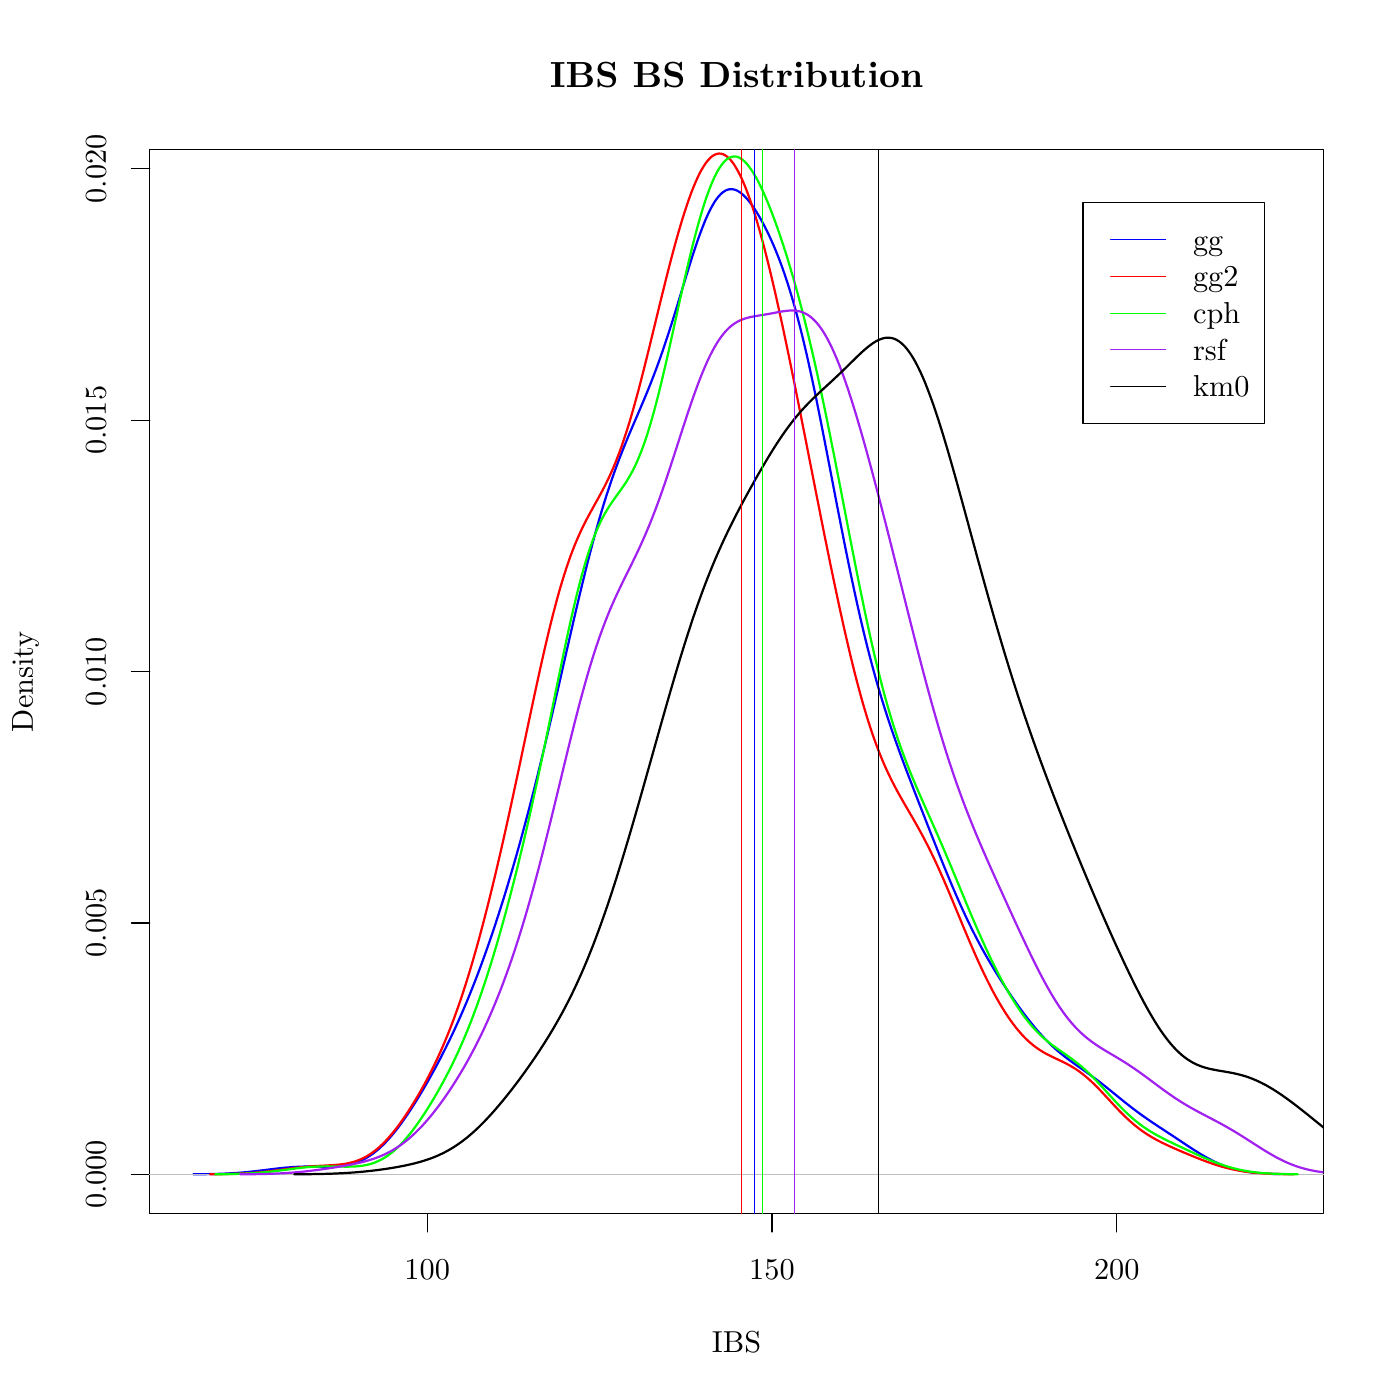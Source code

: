 % Created by tikzDevice version 0.7.0 on 2015-01-19 17:50:37
% !TEX encoding = UTF-8 Unicode
\documentclass[11pt]{memoir}
\nonstopmode

\usepackage{tikz}

\usepackage[active,tightpage,psfixbb]{preview}

\PreviewEnvironment{pgfpicture}

\setlength\PreviewBorder{0pt}

\usepackage{amsmath}
\newcommand{\SweaveOpts}[1]{}  % do not interfere with LaTeX
\newcommand{\SweaveInput}[1]{} % because they are not real TeX commands
\newcommand{\Sexpr}[1]{}       % will only be parsed by R


\usepackage{geometry}
\usepackage{amsmath}
\usepackage{lscape}
\geometry{verbose,tmargin=2.5cm,bmargin=2.5cm,lmargin=2.5cm,rmargin=2.5cm}


\begin{document}

\begin{tikzpicture}[x=1pt,y=1pt]
\definecolor[named]{fillColor}{rgb}{1.00,1.00,1.00}
\path[use as bounding box,fill=fillColor,fill opacity=0.00] (0,0) rectangle (505.89,505.89);
\begin{scope}
\path[clip] ( 54.12, 67.32) rectangle (478.17,451.77);
\definecolor[named]{drawColor}{rgb}{0.00,0.00,1.00}

\path[draw=drawColor,line width= 0.8pt,line join=round,line cap=round] ( 69.83, 81.56) --
	( 70.59, 81.56) --
	( 71.36, 81.57) --
	( 72.13, 81.58) --
	( 72.90, 81.59) --
	( 73.67, 81.60) --
	( 74.44, 81.61) --
	( 75.20, 81.62) --
	( 75.97, 81.64) --
	( 76.74, 81.66) --
	( 77.51, 81.67) --
	( 78.28, 81.70) --
	( 79.05, 81.72) --
	( 79.81, 81.75) --
	( 80.58, 81.78) --
	( 81.35, 81.81) --
	( 82.12, 81.85) --
	( 82.89, 81.89) --
	( 83.66, 81.93) --
	( 84.42, 81.98) --
	( 85.19, 82.03) --
	( 85.96, 82.08) --
	( 86.73, 82.14) --
	( 87.50, 82.21) --
	( 88.27, 82.27) --
	( 89.03, 82.34) --
	( 89.80, 82.42) --
	( 90.57, 82.50) --
	( 91.34, 82.58) --
	( 92.11, 82.67) --
	( 92.88, 82.75) --
	( 93.65, 82.84) --
	( 94.41, 82.94) --
	( 95.18, 83.03) --
	( 95.95, 83.13) --
	( 96.72, 83.22) --
	( 97.49, 83.32) --
	( 98.26, 83.41) --
	( 99.02, 83.51) --
	( 99.79, 83.60) --
	(100.56, 83.69) --
	(101.33, 83.77) --
	(102.10, 83.85) --
	(102.87, 83.93) --
	(103.63, 84.00) --
	(104.40, 84.06) --
	(105.17, 84.12) --
	(105.94, 84.18) --
	(106.71, 84.22) --
	(107.48, 84.26) --
	(108.24, 84.29) --
	(109.01, 84.32) --
	(109.78, 84.34) --
	(110.55, 84.35) --
	(111.32, 84.36) --
	(112.09, 84.36) --
	(112.85, 84.36) --
	(113.62, 84.35) --
	(114.39, 84.34) --
	(115.16, 84.33) --
	(115.93, 84.32) --
	(116.70, 84.31) --
	(117.46, 84.31) --
	(118.23, 84.31) --
	(119.00, 84.31) --
	(119.77, 84.33) --
	(120.54, 84.35) --
	(121.31, 84.39) --
	(122.07, 84.44) --
	(122.84, 84.50) --
	(123.61, 84.59) --
	(124.38, 84.70) --
	(125.15, 84.82) --
	(125.92, 84.97) --
	(126.69, 85.15) --
	(127.45, 85.36) --
	(128.22, 85.60) --
	(128.99, 85.86) --
	(129.76, 86.16) --
	(130.53, 86.50) --
	(131.30, 86.88) --
	(132.06, 87.28) --
	(132.83, 87.73) --
	(133.60, 88.22) --
	(134.37, 88.74) --
	(135.14, 89.31) --
	(135.91, 89.91) --
	(136.67, 90.55) --
	(137.44, 91.24) --
	(138.21, 91.97) --
	(138.98, 92.73) --
	(139.75, 93.53) --
	(140.52, 94.38) --
	(141.28, 95.26) --
	(142.05, 96.17) --
	(142.82, 97.12) --
	(143.59, 98.10) --
	(144.36, 99.11) --
	(145.13,100.16) --
	(145.89,101.24) --
	(146.66,102.34) --
	(147.43,103.47) --
	(148.20,104.63) --
	(148.97,105.81) --
	(149.74,107.01) --
	(150.50,108.24) --
	(151.27,109.49) --
	(152.04,110.76) --
	(152.81,112.05) --
	(153.58,113.36) --
	(154.35,114.69) --
	(155.12,116.05) --
	(155.88,117.43) --
	(156.65,118.82) --
	(157.42,120.24) --
	(158.19,121.68) --
	(158.96,123.14) --
	(159.73,124.63) --
	(160.49,126.13) --
	(161.26,127.67) --
	(162.03,129.23) --
	(162.80,130.82) --
	(163.57,132.43) --
	(164.34,134.08) --
	(165.10,135.75) --
	(165.87,137.46) --
	(166.64,139.20) --
	(167.41,140.97) --
	(168.18,142.77) --
	(168.95,144.60) --
	(169.71,146.48) --
	(170.48,148.38) --
	(171.25,150.32) --
	(172.02,152.30) --
	(172.79,154.31) --
	(173.56,156.36) --
	(174.32,158.45) --
	(175.09,160.57) --
	(175.86,162.72) --
	(176.63,164.92) --
	(177.40,167.16) --
	(178.17,169.43) --
	(178.93,171.73) --
	(179.70,174.07) --
	(180.47,176.46) --
	(181.24,178.88) --
	(182.01,181.33) --
	(182.78,183.82) --
	(183.54,186.35) --
	(184.31,188.93) --
	(185.08,191.54) --
	(185.85,194.18) --
	(186.62,196.87) --
	(187.39,199.60) --
	(188.16,202.37) --
	(188.92,205.17) --
	(189.69,208.02) --
	(190.46,210.90) --
	(191.23,213.83) --
	(192.00,216.80) --
	(192.77,219.81) --
	(193.53,222.85) --
	(194.30,225.93) --
	(195.07,229.06) --
	(195.84,232.21) --
	(196.61,235.40) --
	(197.38,238.63) --
	(198.14,241.88) --
	(198.91,245.17) --
	(199.68,248.47) --
	(200.45,251.80) --
	(201.22,255.14) --
	(201.99,258.51) --
	(202.75,261.88) --
	(203.52,265.25) --
	(204.29,268.63) --
	(205.06,272.00) --
	(205.83,275.36) --
	(206.60,278.70) --
	(207.36,282.03) --
	(208.13,285.33) --
	(208.90,288.60) --
	(209.67,291.82) --
	(210.44,295.01) --
	(211.21,298.15) --
	(211.97,301.24) --
	(212.74,304.26) --
	(213.51,307.23) --
	(214.28,310.13) --
	(215.05,312.97) --
	(215.82,315.73) --
	(216.58,318.41) --
	(217.35,321.03) --
	(218.12,323.57) --
	(218.89,326.04) --
	(219.66,328.43) --
	(220.43,330.74) --
	(221.20,332.99) --
	(221.96,335.17) --
	(222.73,337.29) --
	(223.50,339.34) --
	(224.27,341.34) --
	(225.04,343.29) --
	(225.81,345.20) --
	(226.57,347.07) --
	(227.34,348.91) --
	(228.11,350.72) --
	(228.88,352.52) --
	(229.65,354.30) --
	(230.42,356.09) --
	(231.18,357.88) --
	(231.95,359.68) --
	(232.72,361.50) --
	(233.49,363.35) --
	(234.26,365.23) --
	(235.03,367.15) --
	(235.79,369.10) --
	(236.56,371.11) --
	(237.33,373.15) --
	(238.10,375.27) --
	(238.87,377.43) --
	(239.64,379.64) --
	(240.40,381.90) --
	(241.17,384.22) --
	(241.94,386.59) --
	(242.71,389.00) --
	(243.48,391.45) --
	(244.25,393.93) --
	(245.01,396.44) --
	(245.78,398.96) --
	(246.55,401.50) --
	(247.32,404.03) --
	(248.09,406.54) --
	(248.86,409.03) --
	(249.62,411.48) --
	(250.39,413.89) --
	(251.16,416.24) --
	(251.93,418.51) --
	(252.70,420.68) --
	(253.47,422.77) --
	(254.24,424.75) --
	(255.00,426.62) --
	(255.77,428.35) --
	(256.54,429.94) --
	(257.31,431.39) --
	(258.08,432.70) --
	(258.85,433.87) --
	(259.61,434.85) --
	(260.38,435.68) --
	(261.15,436.36) --
	(261.92,436.89) --
	(262.69,437.27) --
	(263.46,437.47) --
	(264.22,437.53) --
	(264.99,437.46) --
	(265.76,437.26) --
	(266.53,436.92) --
	(267.30,436.45) --
	(268.07,435.87) --
	(268.83,435.18) --
	(269.60,434.41) --
	(270.37,433.52) --
	(271.14,432.54) --
	(271.91,431.49) --
	(272.68,430.36) --
	(273.44,429.17) --
	(274.21,427.89) --
	(274.98,426.54) --
	(275.75,425.13) --
	(276.52,423.66) --
	(277.29,422.12) --
	(278.05,420.51) --
	(278.82,418.82) --
	(279.59,417.07) --
	(280.36,415.24) --
	(281.13,413.32) --
	(281.90,411.31) --
	(282.67,409.22) --
	(283.43,407.04) --
	(284.20,404.77) --
	(284.97,402.37) --
	(285.74,399.87) --
	(286.51,397.27) --
	(287.28,394.57) --
	(288.04,391.76) --
	(288.81,388.82) --
	(289.58,385.77) --
	(290.35,382.63) --
	(291.12,379.39) --
	(291.89,376.03) --
	(292.65,372.57) --
	(293.42,369.02) --
	(294.19,365.40) --
	(294.96,361.70) --
	(295.73,357.92) --
	(296.50,354.08) --
	(297.26,350.19) --
	(298.03,346.27) --
	(298.80,342.31) --
	(299.57,338.32) --
	(300.34,334.32) --
	(301.11,330.31) --
	(301.87,326.31) --
	(302.64,322.33) --
	(303.41,318.38) --
	(304.18,314.45) --
	(304.95,310.56) --
	(305.72,306.72) --
	(306.48,302.94) --
	(307.25,299.23) --
	(308.02,295.57) --
	(308.79,291.99) --
	(309.56,288.47) --
	(310.33,285.05) --
	(311.09,281.71) --
	(311.86,278.45) --
	(312.63,275.26) --
	(313.40,272.17) --
	(314.17,269.17) --
	(314.94,266.25) --
	(315.71,263.40) --
	(316.47,260.63) --
	(317.24,257.95) --
	(318.01,255.35) --
	(318.78,252.81) --
	(319.55,250.33) --
	(320.32,247.92) --
	(321.08,245.57) --
	(321.85,243.28) --
	(322.62,241.03) --
	(323.39,238.83) --
	(324.16,236.66) --
	(324.93,234.54) --
	(325.69,232.44) --
	(326.46,230.37) --
	(327.23,228.32) --
	(328.00,226.29) --
	(328.77,224.28) --
	(329.54,222.28) --
	(330.30,220.28) --
	(331.07,218.30) --
	(331.84,216.32) --
	(332.61,214.35) --
	(333.38,212.38) --
	(334.15,210.42) --
	(334.91,208.46) --
	(335.68,206.50) --
	(336.45,204.55) --
	(337.22,202.61) --
	(337.99,200.67) --
	(338.76,198.73) --
	(339.52,196.81) --
	(340.29,194.91) --
	(341.06,193.01) --
	(341.83,191.13) --
	(342.60,189.27) --
	(343.37,187.43) --
	(344.13,185.61) --
	(344.90,183.81) --
	(345.67,182.04) --
	(346.44,180.29) --
	(347.21,178.58) --
	(347.98,176.89) --
	(348.75,175.23) --
	(349.51,173.60) --
	(350.28,172.01) --
	(351.05,170.44) --
	(351.82,168.91) --
	(352.59,167.40) --
	(353.36,165.93) --
	(354.12,164.49) --
	(354.89,163.07) --
	(355.66,161.68) --
	(356.43,160.32) --
	(357.20,158.99) --
	(357.97,157.68) --
	(358.73,156.39) --
	(359.50,155.12) --
	(360.27,153.88) --
	(361.04,152.65) --
	(361.81,151.44) --
	(362.58,150.25) --
	(363.34,149.08) --
	(364.11,147.92) --
	(364.88,146.78) --
	(365.65,145.66) --
	(366.42,144.55) --
	(367.19,143.45) --
	(367.95,142.38) --
	(368.72,141.31) --
	(369.49,140.27) --
	(370.26,139.24) --
	(371.03,138.23) --
	(371.80,137.24) --
	(372.56,136.28) --
	(373.33,135.33) --
	(374.10,134.40) --
	(374.87,133.50) --
	(375.64,132.63) --
	(376.41,131.78) --
	(377.17,130.95) --
	(377.94,130.14) --
	(378.71,129.37) --
	(379.48,128.62) --
	(380.25,127.89) --
	(381.02,127.19) --
	(381.79,126.51) --
	(382.55,125.85) --
	(383.32,125.22) --
	(384.09,124.60) --
	(384.86,124.00) --
	(385.63,123.41) --
	(386.40,122.84) --
	(387.16,122.28) --
	(387.93,121.73) --
	(388.70,121.18) --
	(389.47,120.64) --
	(390.24,120.10) --
	(391.01,119.56) --
	(391.77,119.02) --
	(392.54,118.47) --
	(393.31,117.92) --
	(394.08,117.37) --
	(394.85,116.80) --
	(395.62,116.23) --
	(396.38,115.65) --
	(397.15,115.07) --
	(397.92,114.47) --
	(398.69,113.87) --
	(399.46,113.27) --
	(400.23,112.65) --
	(400.99,112.03) --
	(401.76,111.41) --
	(402.53,110.78) --
	(403.30,110.16) --
	(404.07,109.53) --
	(404.84,108.91) --
	(405.60,108.29) --
	(406.37,107.67) --
	(407.14,107.06) --
	(407.91,106.45) --
	(408.68,105.85) --
	(409.45,105.26) --
	(410.22,104.68) --
	(410.98,104.11) --
	(411.75,103.54) --
	(412.52,102.99) --
	(413.29,102.44) --
	(414.06,101.90) --
	(414.83,101.37) --
	(415.59,100.84) --
	(416.36,100.32) --
	(417.13, 99.81) --
	(417.90, 99.30) --
	(418.67, 98.79) --
	(419.44, 98.28) --
	(420.20, 97.78) --
	(420.97, 97.27) --
	(421.74, 96.77) --
	(422.51, 96.26) --
	(423.28, 95.76) --
	(424.05, 95.25) --
	(424.81, 94.74) --
	(425.58, 94.23) --
	(426.35, 93.72) --
	(427.12, 93.21) --
	(427.89, 92.70) --
	(428.66, 92.19) --
	(429.42, 91.68) --
	(430.19, 91.18) --
	(430.96, 90.68) --
	(431.73, 90.19) --
	(432.50, 89.71) --
	(433.27, 89.23) --
	(434.03, 88.76) --
	(434.80, 88.31) --
	(435.57, 87.86) --
	(436.34, 87.43) --
	(437.11, 87.02) --
	(437.88, 86.62) --
	(438.64, 86.23) --
	(439.41, 85.86) --
	(440.18, 85.52) --
	(440.95, 85.18) --
	(441.72, 84.87) --
	(442.49, 84.57) --
	(443.26, 84.29) --
	(444.02, 84.03) --
	(444.79, 83.79) --
	(445.56, 83.56) --
	(446.33, 83.35) --
	(447.10, 83.16) --
	(447.87, 82.99) --
	(448.63, 82.82) --
	(449.40, 82.68) --
	(450.17, 82.54) --
	(450.94, 82.42) --
	(451.71, 82.31) --
	(452.48, 82.22) --
	(453.24, 82.13) --
	(454.01, 82.05) --
	(454.78, 81.98) --
	(455.55, 81.92) --
	(456.32, 81.86) --
	(457.09, 81.82) --
	(457.85, 81.77) --
	(458.62, 81.74) --
	(459.39, 81.71) --
	(460.16, 81.68) --
	(460.93, 81.66) --
	(461.70, 81.64) --
	(462.46, 81.62);
\end{scope}
\begin{scope}
\path[clip] (  0.00,  0.00) rectangle (505.89,505.89);
\definecolor[named]{drawColor}{rgb}{0.00,0.00,0.00}

\path[draw=drawColor,line width= 0.4pt,line join=round,line cap=round] (154.36, 67.32) -- (403.54, 67.32);

\path[draw=drawColor,line width= 0.4pt,line join=round,line cap=round] (154.36, 67.32) -- (154.36, 60.72);

\path[draw=drawColor,line width= 0.4pt,line join=round,line cap=round] (278.95, 67.32) -- (278.95, 60.72);

\path[draw=drawColor,line width= 0.4pt,line join=round,line cap=round] (403.54, 67.32) -- (403.54, 60.72);

\node[text=drawColor,anchor=base,inner sep=0pt, outer sep=0pt, scale=  1.00] at (154.36, 43.56) {100};

\node[text=drawColor,anchor=base,inner sep=0pt, outer sep=0pt, scale=  1.00] at (278.95, 43.56) {150};

\node[text=drawColor,anchor=base,inner sep=0pt, outer sep=0pt, scale=  1.00] at (403.54, 43.56) {200};

\path[draw=drawColor,line width= 0.4pt,line join=round,line cap=round] ( 54.12, 81.53) -- ( 54.12,444.86);

\path[draw=drawColor,line width= 0.4pt,line join=round,line cap=round] ( 54.12, 81.53) -- ( 47.52, 81.53);

\path[draw=drawColor,line width= 0.4pt,line join=round,line cap=round] ( 54.12,172.36) -- ( 47.52,172.36);

\path[draw=drawColor,line width= 0.4pt,line join=round,line cap=round] ( 54.12,263.20) -- ( 47.52,263.20);

\path[draw=drawColor,line width= 0.4pt,line join=round,line cap=round] ( 54.12,354.03) -- ( 47.52,354.03);

\path[draw=drawColor,line width= 0.4pt,line join=round,line cap=round] ( 54.12,444.86) -- ( 47.52,444.86);

\node[text=drawColor,rotate= 90.00,anchor=base,inner sep=0pt, outer sep=0pt, scale=  1.00] at ( 38.28, 81.53) {0.000};

\node[text=drawColor,rotate= 90.00,anchor=base,inner sep=0pt, outer sep=0pt, scale=  1.00] at ( 38.28,172.36) {0.005};

\node[text=drawColor,rotate= 90.00,anchor=base,inner sep=0pt, outer sep=0pt, scale=  1.00] at ( 38.28,263.20) {0.010};

\node[text=drawColor,rotate= 90.00,anchor=base,inner sep=0pt, outer sep=0pt, scale=  1.00] at ( 38.28,354.03) {0.015};

\node[text=drawColor,rotate= 90.00,anchor=base,inner sep=0pt, outer sep=0pt, scale=  1.00] at ( 38.28,444.86) {0.020};

\path[draw=drawColor,line width= 0.4pt,line join=round,line cap=round] ( 54.12, 67.32) --
	(478.17, 67.32) --
	(478.17,451.77) --
	( 54.12,451.77) --
	( 54.12, 67.32);
\end{scope}
\begin{scope}
\path[clip] (  0.00,  0.00) rectangle (505.89,505.89);
\definecolor[named]{drawColor}{rgb}{0.00,0.00,0.00}

\node[text=drawColor,anchor=base,inner sep=0pt, outer sep=0pt, scale=  1.20] at (266.14,474.30) {\bfseries IBS BS Distribution};

\node[text=drawColor,anchor=base,inner sep=0pt, outer sep=0pt, scale=  1.00] at (266.14, 17.16) {IBS};

\node[text=drawColor,rotate= 90.00,anchor=base,inner sep=0pt, outer sep=0pt, scale=  1.00] at ( 11.88,259.55) {Density};
\end{scope}
\begin{scope}
\path[clip] ( 54.12, 67.32) rectangle (478.17,451.77);
\definecolor[named]{drawColor}{rgb}{0.75,0.75,0.75}

\path[draw=drawColor,line width= 0.0pt,line join=round,line cap=round] ( 54.12, 81.53) -- (478.17, 81.53);
\definecolor[named]{drawColor}{rgb}{1.00,0.00,0.00}

\path[draw=drawColor,line width= 0.8pt,line join=round,line cap=round] ( 75.86, 81.56) --
	( 76.62, 81.57) --
	( 77.39, 81.57) --
	( 78.16, 81.58) --
	( 78.92, 81.59) --
	( 79.69, 81.60) --
	( 80.46, 81.61) --
	( 81.22, 81.63) --
	( 81.99, 81.64) --
	( 82.76, 81.66) --
	( 83.52, 81.68) --
	( 84.29, 81.71) --
	( 85.05, 81.73) --
	( 85.82, 81.76) --
	( 86.59, 81.79) --
	( 87.35, 81.83) --
	( 88.12, 81.87) --
	( 88.89, 81.91) --
	( 89.65, 81.96) --
	( 90.42, 82.01) --
	( 91.19, 82.06) --
	( 91.95, 82.12) --
	( 92.72, 82.19) --
	( 93.49, 82.26) --
	( 94.25, 82.33) --
	( 95.02, 82.41) --
	( 95.79, 82.49) --
	( 96.55, 82.57) --
	( 97.32, 82.66) --
	( 98.08, 82.75) --
	( 98.85, 82.85) --
	( 99.62, 82.94) --
	(100.38, 83.04) --
	(101.15, 83.14) --
	(101.92, 83.24) --
	(102.68, 83.35) --
	(103.45, 83.45) --
	(104.22, 83.55) --
	(104.98, 83.65) --
	(105.75, 83.74) --
	(106.52, 83.84) --
	(107.28, 83.93) --
	(108.05, 84.01) --
	(108.81, 84.10) --
	(109.58, 84.18) --
	(110.35, 84.25) --
	(111.11, 84.32) --
	(111.88, 84.38) --
	(112.65, 84.44) --
	(113.41, 84.49) --
	(114.18, 84.54) --
	(114.95, 84.58) --
	(115.71, 84.62) --
	(116.48, 84.66) --
	(117.25, 84.70) --
	(118.01, 84.74) --
	(118.78, 84.78) --
	(119.54, 84.83) --
	(120.31, 84.88) --
	(121.08, 84.93) --
	(121.84, 85.00) --
	(122.61, 85.07) --
	(123.38, 85.16) --
	(124.14, 85.27) --
	(124.91, 85.39) --
	(125.68, 85.53) --
	(126.44, 85.70) --
	(127.21, 85.89) --
	(127.98, 86.11) --
	(128.74, 86.36) --
	(129.51, 86.64) --
	(130.27, 86.95) --
	(131.04, 87.30) --
	(131.81, 87.68) --
	(132.57, 88.10) --
	(133.34, 88.57) --
	(134.11, 89.07) --
	(134.87, 89.61) --
	(135.64, 90.19) --
	(136.41, 90.82) --
	(137.17, 91.49) --
	(137.94, 92.20) --
	(138.71, 92.95) --
	(139.47, 93.74) --
	(140.24, 94.57) --
	(141.00, 95.45) --
	(141.77, 96.36) --
	(142.54, 97.30) --
	(143.30, 98.28) --
	(144.07, 99.30) --
	(144.84,100.35) --
	(145.60,101.44) --
	(146.37,102.55) --
	(147.14,103.69) --
	(147.90,104.87) --
	(148.67,106.08) --
	(149.44,107.31) --
	(150.20,108.58) --
	(150.97,109.87) --
	(151.74,111.20) --
	(152.50,112.55) --
	(153.27,113.94) --
	(154.03,115.36) --
	(154.80,116.82) --
	(155.57,118.31) --
	(156.33,119.85) --
	(157.10,121.42) --
	(157.87,123.03) --
	(158.63,124.69) --
	(159.40,126.40) --
	(160.17,128.15) --
	(160.93,129.96) --
	(161.70,131.81) --
	(162.47,133.73) --
	(163.23,135.71) --
	(164.00,137.75) --
	(164.76,139.84) --
	(165.53,141.99) --
	(166.30,144.21) --
	(167.06,146.50) --
	(167.83,148.84) --
	(168.60,151.25) --
	(169.36,153.71) --
	(170.13,156.26) --
	(170.90,158.86) --
	(171.66,161.52) --
	(172.43,164.24) --
	(173.20,167.02) --
	(173.96,169.87) --
	(174.73,172.78) --
	(175.49,175.73) --
	(176.26,178.74) --
	(177.03,181.81) --
	(177.79,184.94) --
	(178.56,188.11) --
	(179.33,191.33) --
	(180.09,194.59) --
	(180.86,197.91) --
	(181.63,201.27) --
	(182.39,204.67) --
	(183.16,208.10) --
	(183.93,211.57) --
	(184.69,215.09) --
	(185.46,218.63) --
	(186.22,222.19) --
	(186.99,225.78) --
	(187.76,229.39) --
	(188.52,233.01) --
	(189.29,236.64) --
	(190.06,240.28) --
	(190.82,243.91) --
	(191.59,247.53) --
	(192.36,251.13) --
	(193.12,254.71) --
	(193.89,258.26) --
	(194.66,261.78) --
	(195.42,265.24) --
	(196.19,268.64) --
	(196.95,271.98) --
	(197.72,275.26) --
	(198.49,278.47) --
	(199.25,281.57) --
	(200.02,284.58) --
	(200.79,287.50) --
	(201.55,290.33) --
	(202.32,293.05) --
	(203.09,295.64) --
	(203.85,298.12) --
	(204.62,300.50) --
	(205.39,302.78) --
	(206.15,304.93) --
	(206.92,306.97) --
	(207.68,308.91) --
	(208.45,310.75) --
	(209.22,312.52) --
	(209.98,314.18) --
	(210.75,315.77) --
	(211.52,317.30) --
	(212.28,318.78) --
	(213.05,320.21) --
	(213.82,321.61) --
	(214.58,322.99) --
	(215.35,324.37) --
	(216.12,325.75) --
	(216.88,327.15) --
	(217.65,328.58) --
	(218.42,330.06) --
	(219.18,331.58) --
	(219.95,333.17) --
	(220.71,334.82) --
	(221.48,336.57) --
	(222.25,338.40) --
	(223.01,340.32) --
	(223.78,342.32) --
	(224.55,344.44) --
	(225.31,346.66) --
	(226.08,348.97) --
	(226.85,351.38) --
	(227.61,353.87) --
	(228.38,356.48) --
	(229.15,359.18) --
	(229.91,361.95) --
	(230.68,364.79) --
	(231.44,367.70) --
	(232.21,370.68) --
	(232.98,373.71) --
	(233.74,376.79) --
	(234.51,379.89) --
	(235.28,383.03) --
	(236.04,386.18) --
	(236.81,389.34) --
	(237.58,392.50) --
	(238.34,395.65) --
	(239.11,398.78) --
	(239.88,401.88) --
	(240.64,404.95) --
	(241.41,407.98) --
	(242.17,410.96) --
	(242.94,413.87) --
	(243.71,416.72) --
	(244.47,419.50) --
	(245.24,422.20) --
	(246.01,424.83) --
	(246.77,427.34) --
	(247.54,429.75) --
	(248.31,432.07) --
	(249.07,434.28) --
	(249.84,436.37) --
	(250.61,438.32) --
	(251.37,440.14) --
	(252.14,441.84) --
	(252.90,443.41) --
	(253.67,444.82) --
	(254.44,446.06) --
	(255.20,447.16) --
	(255.97,448.12) --
	(256.74,448.92) --
	(257.50,449.54) --
	(258.27,449.98) --
	(259.04,450.26) --
	(259.80,450.39) --
	(260.57,450.36) --
	(261.34,450.13) --
	(262.10,449.73) --
	(262.87,449.18) --
	(263.63,448.47) --
	(264.40,447.61) --
	(265.17,446.55) --
	(265.93,445.34) --
	(266.70,443.99) --
	(267.47,442.50) --
	(268.23,440.87) --
	(269.00,439.06) --
	(269.77,437.13) --
	(270.53,435.08) --
	(271.30,432.91) --
	(272.07,430.60) --
	(272.83,428.16) --
	(273.60,425.62) --
	(274.37,422.97) --
	(275.13,420.23) --
	(275.90,417.37) --
	(276.66,414.41) --
	(277.43,411.37) --
	(278.20,408.24) --
	(278.96,405.04) --
	(279.73,401.75) --
	(280.50,398.38) --
	(281.26,394.96) --
	(282.03,391.47) --
	(282.80,387.93) --
	(283.56,384.32) --
	(284.33,380.67) --
	(285.10,376.98) --
	(285.86,373.25) --
	(286.63,369.49) --
	(287.39,365.69) --
	(288.16,361.86) --
	(288.93,358.02) --
	(289.69,354.16) --
	(290.46,350.28) --
	(291.23,346.39) --
	(291.99,342.50) --
	(292.76,338.60) --
	(293.53,334.70) --
	(294.29,330.81) --
	(295.06,326.93) --
	(295.83,323.06) --
	(296.59,319.20) --
	(297.36,315.36) --
	(298.12,311.54) --
	(298.89,307.76) --
	(299.66,303.99) --
	(300.42,300.26) --
	(301.19,296.57) --
	(301.96,292.93) --
	(302.72,289.33) --
	(303.49,285.78) --
	(304.26,282.28) --
	(305.02,278.84) --
	(305.79,275.48) --
	(306.56,272.18) --
	(307.32,268.95) --
	(308.09,265.79) --
	(308.85,262.73) --
	(309.62,259.76) --
	(310.39,256.87) --
	(311.15,254.06) --
	(311.92,251.34) --
	(312.69,248.74) --
	(313.45,246.23) --
	(314.22,243.81) --
	(314.99,241.48) --
	(315.75,239.25) --
	(316.52,237.13) --
	(317.29,235.09) --
	(318.05,233.13) --
	(318.82,231.26) --
	(319.58,229.47) --
	(320.35,227.76) --
	(321.12,226.12) --
	(321.88,224.54) --
	(322.65,223.01) --
	(323.42,221.54) --
	(324.18,220.11) --
	(324.95,218.72) --
	(325.72,217.35) --
	(326.48,216.01) --
	(327.25,214.68) --
	(328.02,213.36) --
	(328.78,212.04) --
	(329.55,210.72) --
	(330.32,209.39) --
	(331.08,208.05) --
	(331.85,206.68) --
	(332.61,205.29) --
	(333.38,203.87) --
	(334.15,202.43) --
	(334.91,200.94) --
	(335.68,199.42) --
	(336.45,197.87) --
	(337.21,196.29) --
	(337.98,194.67) --
	(338.75,193.01) --
	(339.51,191.31) --
	(340.28,189.60) --
	(341.05,187.85) --
	(341.81,186.07) --
	(342.58,184.27) --
	(343.34,182.46) --
	(344.11,180.63) --
	(344.88,178.79) --
	(345.64,176.94) --
	(346.41,175.09) --
	(347.18,173.24) --
	(347.94,171.39) --
	(348.71,169.56) --
	(349.48,167.74) --
	(350.24,165.93) --
	(351.01,164.14) --
	(351.78,162.38) --
	(352.54,160.64) --
	(353.31,158.93) --
	(354.07,157.25) --
	(354.84,155.60) --
	(355.61,153.99) --
	(356.37,152.41) --
	(357.14,150.87) --
	(357.91,149.37) --
	(358.67,147.90) --
	(359.44,146.47) --
	(360.21,145.09) --
	(360.97,143.75) --
	(361.74,142.45) --
	(362.51,141.19) --
	(363.27,139.97) --
	(364.04,138.81) --
	(364.80,137.69) --
	(365.57,136.61) --
	(366.34,135.57) --
	(367.10,134.57) --
	(367.87,133.64) --
	(368.64,132.74) --
	(369.40,131.88) --
	(370.17,131.07) --
	(370.94,130.31) --
	(371.70,129.59) --
	(372.47,128.92) --
	(373.24,128.28) --
	(374.00,127.68) --
	(374.77,127.13) --
	(375.53,126.61) --
	(376.30,126.12) --
	(377.07,125.65) --
	(377.83,125.22) --
	(378.60,124.81) --
	(379.37,124.42) --
	(380.13,124.04) --
	(380.90,123.67) --
	(381.67,123.31) --
	(382.43,122.95) --
	(383.20,122.59) --
	(383.97,122.22) --
	(384.73,121.84) --
	(385.50,121.45) --
	(386.26,121.04) --
	(387.03,120.61) --
	(387.80,120.15) --
	(388.56,119.68) --
	(389.33,119.17) --
	(390.10,118.63) --
	(390.86,118.06) --
	(391.63,117.46) --
	(392.40,116.83) --
	(393.16,116.17) --
	(393.93,115.48) --
	(394.70,114.77) --
	(395.46,114.03) --
	(396.23,113.27) --
	(397.00,112.48) --
	(397.76,111.68) --
	(398.53,110.87) --
	(399.29,110.05) --
	(400.06,109.22) --
	(400.83,108.39) --
	(401.59,107.56) --
	(402.36,106.73) --
	(403.13,105.91) --
	(403.89,105.10) --
	(404.66,104.31) --
	(405.43,103.53) --
	(406.19,102.77) --
	(406.96,102.02) --
	(407.73,101.31) --
	(408.49,100.61) --
	(409.26, 99.94) --
	(410.02, 99.29) --
	(410.79, 98.67) --
	(411.56, 98.08) --
	(412.32, 97.51) --
	(413.09, 96.96) --
	(413.86, 96.44) --
	(414.62, 95.94) --
	(415.39, 95.46) --
	(416.16, 95.00) --
	(416.92, 94.56) --
	(417.69, 94.13) --
	(418.46, 93.72) --
	(419.22, 93.33) --
	(419.99, 92.94) --
	(420.75, 92.57) --
	(421.52, 92.20) --
	(422.29, 91.85) --
	(423.05, 91.50) --
	(423.82, 91.15) --
	(424.59, 90.82) --
	(425.35, 90.48) --
	(426.12, 90.15) --
	(426.89, 89.82) --
	(427.65, 89.49) --
	(428.42, 89.17) --
	(429.19, 88.85) --
	(429.95, 88.53) --
	(430.72, 88.22) --
	(431.48, 87.90) --
	(432.25, 87.59) --
	(433.02, 87.29) --
	(433.78, 86.99) --
	(434.55, 86.69) --
	(435.32, 86.40) --
	(436.08, 86.11) --
	(436.85, 85.84) --
	(437.62, 85.57) --
	(438.38, 85.30) --
	(439.15, 85.05) --
	(439.92, 84.80) --
	(440.68, 84.57) --
	(441.45, 84.34) --
	(442.21, 84.13) --
	(442.98, 83.92) --
	(443.75, 83.72) --
	(444.51, 83.54) --
	(445.28, 83.37) --
	(446.05, 83.20) --
	(446.81, 83.05) --
	(447.58, 82.90) --
	(448.35, 82.77) --
	(449.11, 82.65) --
	(449.88, 82.53) --
	(450.65, 82.43) --
	(451.41, 82.33) --
	(452.18, 82.24) --
	(452.95, 82.16) --
	(453.71, 82.09) --
	(454.48, 82.02) --
	(455.24, 81.96) --
	(456.01, 81.91) --
	(456.78, 81.86) --
	(457.54, 81.82) --
	(458.31, 81.78) --
	(459.08, 81.75) --
	(459.84, 81.72) --
	(460.61, 81.69) --
	(461.38, 81.67) --
	(462.14, 81.65) --
	(462.91, 81.63) --
	(463.68, 81.61) --
	(464.44, 81.60) --
	(465.21, 81.59) --
	(465.97, 81.58) --
	(466.74, 81.57) --
	(467.51, 81.56);
\definecolor[named]{drawColor}{rgb}{0.00,1.00,0.00}

\path[draw=drawColor,line width= 0.8pt,line join=round,line cap=round] ( 77.78, 81.56) --
	( 78.55, 81.57) --
	( 79.31, 81.57) --
	( 80.08, 81.58) --
	( 80.84, 81.59) --
	( 81.61, 81.60) --
	( 82.37, 81.61) --
	( 83.14, 81.63) --
	( 83.90, 81.65) --
	( 84.67, 81.66) --
	( 85.44, 81.69) --
	( 86.20, 81.71) --
	( 86.97, 81.74) --
	( 87.73, 81.77) --
	( 88.50, 81.80) --
	( 89.26, 81.83) --
	( 90.03, 81.87) --
	( 90.79, 81.92) --
	( 91.56, 81.97) --
	( 92.32, 82.02) --
	( 93.09, 82.08) --
	( 93.86, 82.14) --
	( 94.62, 82.20) --
	( 95.39, 82.27) --
	( 96.15, 82.35) --
	( 96.92, 82.42) --
	( 97.68, 82.51) --
	( 98.45, 82.59) --
	( 99.21, 82.68) --
	( 99.98, 82.78) --
	(100.74, 82.87) --
	(101.51, 82.97) --
	(102.28, 83.07) --
	(103.04, 83.17) --
	(103.81, 83.27) --
	(104.57, 83.37) --
	(105.34, 83.47) --
	(106.10, 83.57) --
	(106.87, 83.67) --
	(107.63, 83.76) --
	(108.40, 83.85) --
	(109.16, 83.94) --
	(109.93, 84.02) --
	(110.70, 84.09) --
	(111.46, 84.16) --
	(112.23, 84.22) --
	(112.99, 84.27) --
	(113.76, 84.31) --
	(114.52, 84.35) --
	(115.29, 84.38) --
	(116.05, 84.40) --
	(116.82, 84.42) --
	(117.58, 84.42) --
	(118.35, 84.43) --
	(119.12, 84.42) --
	(119.88, 84.41) --
	(120.65, 84.40) --
	(121.41, 84.38) --
	(122.18, 84.36) --
	(122.94, 84.35) --
	(123.71, 84.33) --
	(124.47, 84.32) --
	(125.24, 84.32) --
	(126.00, 84.32) --
	(126.77, 84.33) --
	(127.53, 84.35) --
	(128.30, 84.39) --
	(129.07, 84.44) --
	(129.83, 84.51) --
	(130.60, 84.60) --
	(131.36, 84.72) --
	(132.13, 84.86) --
	(132.89, 85.03) --
	(133.66, 85.22) --
	(134.42, 85.45) --
	(135.19, 85.72) --
	(135.95, 86.02) --
	(136.72, 86.35) --
	(137.49, 86.72) --
	(138.25, 87.13) --
	(139.02, 87.59) --
	(139.78, 88.08) --
	(140.55, 88.62) --
	(141.31, 89.19) --
	(142.08, 89.82) --
	(142.84, 90.48) --
	(143.61, 91.19) --
	(144.37, 91.93) --
	(145.14, 92.72) --
	(145.91, 93.55) --
	(146.67, 94.42) --
	(147.44, 95.33) --
	(148.20, 96.27) --
	(148.97, 97.25) --
	(149.73, 98.27) --
	(150.50, 99.31) --
	(151.26,100.39) --
	(152.03,101.50) --
	(152.79,102.64) --
	(153.56,103.80) --
	(154.33,105.00) --
	(155.09,106.22) --
	(155.86,107.46) --
	(156.62,108.74) --
	(157.39,110.04) --
	(158.15,111.37) --
	(158.92,112.72) --
	(159.68,114.10) --
	(160.45,115.51) --
	(161.21,116.96) --
	(161.98,118.43) --
	(162.74,119.94) --
	(163.51,121.48) --
	(164.28,123.07) --
	(165.04,124.70) --
	(165.81,126.36) --
	(166.57,128.06) --
	(167.34,129.82) --
	(168.10,131.63) --
	(168.87,133.48) --
	(169.63,135.38) --
	(170.40,137.32) --
	(171.16,139.34) --
	(171.93,141.40) --
	(172.70,143.51) --
	(173.46,145.68) --
	(174.23,147.89) --
	(174.99,150.18) --
	(175.76,152.51) --
	(176.52,154.89) --
	(177.29,157.33) --
	(178.05,159.81) --
	(178.82,162.36) --
	(179.58,164.95) --
	(180.35,167.59) --
	(181.12,170.28) --
	(181.88,173.02) --
	(182.65,175.81) --
	(183.41,178.65) --
	(184.18,181.54) --
	(184.94,184.47) --
	(185.71,187.46) --
	(186.47,190.50) --
	(187.24,193.59) --
	(188.00,196.73) --
	(188.77,199.91) --
	(189.54,203.16) --
	(190.30,206.45) --
	(191.07,209.80) --
	(191.83,213.19) --
	(192.60,216.63) --
	(193.36,220.13) --
	(194.13,223.68) --
	(194.89,227.26) --
	(195.66,230.89) --
	(196.42,234.55) --
	(197.19,238.25) --
	(197.96,241.97) --
	(198.72,245.72) --
	(199.49,249.47) --
	(200.25,253.23) --
	(201.02,256.99) --
	(201.78,260.72) --
	(202.55,264.44) --
	(203.31,268.13) --
	(204.08,271.76) --
	(204.84,275.34) --
	(205.61,278.85) --
	(206.37,282.28) --
	(207.14,285.64) --
	(207.91,288.87) --
	(208.67,291.99) --
	(209.44,295.00) --
	(210.20,297.89) --
	(210.97,300.65) --
	(211.73,303.24) --
	(212.50,305.70) --
	(213.26,308.02) --
	(214.03,310.21) --
	(214.79,312.25) --
	(215.56,314.12) --
	(216.33,315.87) --
	(217.09,317.50) --
	(217.86,319.02) --
	(218.62,320.42) --
	(219.39,321.71) --
	(220.15,322.94) --
	(220.92,324.10) --
	(221.68,325.20) --
	(222.45,326.27) --
	(223.21,327.33) --
	(223.98,328.38) --
	(224.75,329.46) --
	(225.51,330.56) --
	(226.28,331.73) --
	(227.04,332.97) --
	(227.81,334.29) --
	(228.57,335.70) --
	(229.34,337.21) --
	(230.10,338.87) --
	(230.87,340.64) --
	(231.63,342.55) --
	(232.40,344.58) --
	(233.17,346.75) --
	(233.93,349.09) --
	(234.70,351.56) --
	(235.46,354.16) --
	(236.23,356.87) --
	(236.99,359.73) --
	(237.76,362.71) --
	(238.52,365.79) --
	(239.29,368.96) --
	(240.05,372.20) --
	(240.82,375.53) --
	(241.59,378.92) --
	(242.35,382.35) --
	(243.12,385.81) --
	(243.88,389.28) --
	(244.65,392.76) --
	(245.41,396.23) --
	(246.18,399.67) --
	(246.94,403.07) --
	(247.71,406.44) --
	(248.47,409.72) --
	(249.24,412.94) --
	(250.00,416.07) --
	(250.77,419.12) --
	(251.54,422.06) --
	(252.30,424.87) --
	(253.07,427.56) --
	(253.83,430.13) --
	(254.60,432.57) --
	(255.36,434.85) --
	(256.13,436.96) --
	(256.89,438.92) --
	(257.66,440.73) --
	(258.42,442.39) --
	(259.19,443.85) --
	(259.96,445.14) --
	(260.72,446.26) --
	(261.49,447.21) --
	(262.25,448.01) --
	(263.02,448.59) --
	(263.78,449.00) --
	(264.55,449.25) --
	(265.31,449.35) --
	(266.08,449.29) --
	(266.84,449.04) --
	(267.61,448.64) --
	(268.38,448.11) --
	(269.14,447.44) --
	(269.91,446.63) --
	(270.67,445.67) --
	(271.44,444.60) --
	(272.20,443.42) --
	(272.97,442.14) --
	(273.73,440.74) --
	(274.50,439.24) --
	(275.26,437.65) --
	(276.03,435.99) --
	(276.80,434.24) --
	(277.56,432.41) --
	(278.33,430.49) --
	(279.09,428.52) --
	(279.86,426.47) --
	(280.62,424.37) --
	(281.39,422.18) --
	(282.15,419.93) --
	(282.92,417.63) --
	(283.68,415.26) --
	(284.45,412.82) --
	(285.21,410.31) --
	(285.98,407.73) --
	(286.75,405.10) --
	(287.51,402.39) --
	(288.28,399.62) --
	(289.04,396.76) --
	(289.81,393.84) --
	(290.57,390.85) --
	(291.34,387.79) --
	(292.10,384.65) --
	(292.87,381.43) --
	(293.63,378.15) --
	(294.40,374.80) --
	(295.17,371.39) --
	(295.93,367.89) --
	(296.70,364.34) --
	(297.46,360.72) --
	(298.23,357.05) --
	(298.99,353.33) --
	(299.76,349.54) --
	(300.52,345.71) --
	(301.29,341.85) --
	(302.05,337.95) --
	(302.82,334.02) --
	(303.59,330.07) --
	(304.35,326.11) --
	(305.12,322.13) --
	(305.88,318.16) --
	(306.65,314.19) --
	(307.41,310.24) --
	(308.18,306.32) --
	(308.94,302.42) --
	(309.71,298.55) --
	(310.47,294.74) --
	(311.24,290.98) --
	(312.01,287.28) --
	(312.77,283.64) --
	(313.54,280.06) --
	(314.30,276.57) --
	(315.07,273.17) --
	(315.83,269.85) --
	(316.60,266.61) --
	(317.36,263.46) --
	(318.13,260.42) --
	(318.89,257.48) --
	(319.66,254.62) --
	(320.43,251.85) --
	(321.19,249.18) --
	(321.96,246.62) --
	(322.72,244.14) --
	(323.49,241.74) --
	(324.25,239.42) --
	(325.02,237.18) --
	(325.78,235.03) --
	(326.55,232.95) --
	(327.31,230.92) --
	(328.08,228.94) --
	(328.84,227.03) --
	(329.61,225.16) --
	(330.38,223.33) --
	(331.14,221.52) --
	(331.91,219.75) --
	(332.67,218.00) --
	(333.44,216.26) --
	(334.20,214.54) --
	(334.97,212.81) --
	(335.73,211.10) --
	(336.50,209.37) --
	(337.26,207.65) --
	(338.03,205.91) --
	(338.80,204.17) --
	(339.56,202.41) --
	(340.33,200.64) --
	(341.09,198.85) --
	(341.86,197.06) --
	(342.62,195.25) --
	(343.39,193.43) --
	(344.15,191.60) --
	(344.92,189.76) --
	(345.68,187.92) --
	(346.45,186.07) --
	(347.22,184.22) --
	(347.98,182.38) --
	(348.75,180.53) --
	(349.51,178.70) --
	(350.28,176.87) --
	(351.04,175.06) --
	(351.81,173.27) --
	(352.57,171.49) --
	(353.34,169.73) --
	(354.10,167.99) --
	(354.87,166.28) --
	(355.64,164.59) --
	(356.40,162.93) --
	(357.17,161.29) --
	(357.93,159.68) --
	(358.70,158.10) --
	(359.46,156.56) --
	(360.23,155.04) --
	(360.99,153.55) --
	(361.76,152.10) --
	(362.52,150.68) --
	(363.29,149.30) --
	(364.05,147.95) --
	(364.82,146.63) --
	(365.59,145.35) --
	(366.35,144.11) --
	(367.12,142.91) --
	(367.88,141.74) --
	(368.65,140.61) --
	(369.41,139.53) --
	(370.18,138.48) --
	(370.94,137.48) --
	(371.71,136.51) --
	(372.47,135.58) --
	(373.24,134.70) --
	(374.01,133.86) --
	(374.77,133.05) --
	(375.54,132.28) --
	(376.30,131.55) --
	(377.07,130.85) --
	(377.83,130.19) --
	(378.60,129.55) --
	(379.36,128.93) --
	(380.13,128.34) --
	(380.89,127.78) --
	(381.66,127.22) --
	(382.43,126.68) --
	(383.19,126.14) --
	(383.96,125.61) --
	(384.72,125.08) --
	(385.49,124.55) --
	(386.25,124.00) --
	(387.02,123.45) --
	(387.78,122.89) --
	(388.55,122.30) --
	(389.31,121.70) --
	(390.08,121.08) --
	(390.85,120.44) --
	(391.61,119.77) --
	(392.38,119.08) --
	(393.14,118.37) --
	(393.91,117.64) --
	(394.67,116.89) --
	(395.44,116.11) --
	(396.20,115.32) --
	(396.97,114.51) --
	(397.73,113.69) --
	(398.50,112.86) --
	(399.27,112.02) --
	(400.03,111.17) --
	(400.80,110.33) --
	(401.56,109.49) --
	(402.33,108.65) --
	(403.09,107.83) --
	(403.86,107.01) --
	(404.62,106.21) --
	(405.39,105.42) --
	(406.15,104.66) --
	(406.92,103.91) --
	(407.68,103.19) --
	(408.45,102.49) --
	(409.22,101.81) --
	(409.98,101.16) --
	(410.75,100.54) --
	(411.51, 99.94) --
	(412.28, 99.36) --
	(413.04, 98.80) --
	(413.81, 98.28) --
	(414.57, 97.77) --
	(415.34, 97.28) --
	(416.10, 96.81) --
	(416.87, 96.36) --
	(417.64, 95.92) --
	(418.40, 95.50) --
	(419.17, 95.09) --
	(419.93, 94.69) --
	(420.70, 94.30) --
	(421.46, 93.92) --
	(422.23, 93.54) --
	(422.99, 93.17) --
	(423.76, 92.80) --
	(424.52, 92.43) --
	(425.29, 92.07) --
	(426.06, 91.71) --
	(426.82, 91.35) --
	(427.59, 90.99) --
	(428.35, 90.63) --
	(429.12, 90.27) --
	(429.88, 89.92) --
	(430.65, 89.56) --
	(431.41, 89.21) --
	(432.18, 88.86) --
	(432.94, 88.51) --
	(433.71, 88.16) --
	(434.48, 87.82) --
	(435.24, 87.49) --
	(436.01, 87.16) --
	(436.77, 86.83) --
	(437.54, 86.52) --
	(438.30, 86.21) --
	(439.07, 85.91) --
	(439.83, 85.62) --
	(440.60, 85.34) --
	(441.36, 85.07) --
	(442.13, 84.81) --
	(442.90, 84.56) --
	(443.66, 84.32) --
	(444.43, 84.10) --
	(445.19, 83.89) --
	(445.96, 83.68) --
	(446.72, 83.49) --
	(447.49, 83.32) --
	(448.25, 83.15) --
	(449.02, 82.99) --
	(449.78, 82.85) --
	(450.55, 82.72) --
	(451.31, 82.59) --
	(452.08, 82.48) --
	(452.85, 82.38) --
	(453.61, 82.28) --
	(454.38, 82.20) --
	(455.14, 82.12) --
	(455.91, 82.05) --
	(456.67, 81.98) --
	(457.44, 81.93) --
	(458.20, 81.88) --
	(458.97, 81.83) --
	(459.73, 81.79) --
	(460.50, 81.75) --
	(461.27, 81.72) --
	(462.03, 81.70) --
	(462.80, 81.67) --
	(463.56, 81.65) --
	(464.33, 81.63) --
	(465.09, 81.62) --
	(465.86, 81.60) --
	(466.62, 81.59) --
	(467.39, 81.58) --
	(468.15, 81.57) --
	(468.92, 81.56);
\definecolor[named]{drawColor}{rgb}{0.63,0.13,0.94}

\path[draw=drawColor,line width= 0.8pt,line join=round,line cap=round] ( 86.83, 81.56) --
	( 87.62, 81.56) --
	( 88.41, 81.57) --
	( 89.20, 81.57) --
	( 89.99, 81.58) --
	( 90.78, 81.59) --
	( 91.57, 81.60) --
	( 92.36, 81.61) --
	( 93.15, 81.63) --
	( 93.94, 81.64) --
	( 94.73, 81.66) --
	( 95.52, 81.68) --
	( 96.31, 81.70) --
	( 97.10, 81.72) --
	( 97.89, 81.75) --
	( 98.68, 81.78) --
	( 99.47, 81.81) --
	(100.26, 81.84) --
	(101.05, 81.88) --
	(101.84, 81.92) --
	(102.63, 81.96) --
	(103.42, 82.01) --
	(104.21, 82.07) --
	(105.00, 82.12) --
	(105.79, 82.18) --
	(106.58, 82.24) --
	(107.37, 82.31) --
	(108.16, 82.38) --
	(108.94, 82.46) --
	(109.73, 82.54) --
	(110.52, 82.62) --
	(111.31, 82.71) --
	(112.10, 82.80) --
	(112.89, 82.90) --
	(113.68, 83.00) --
	(114.47, 83.10) --
	(115.26, 83.21) --
	(116.05, 83.31) --
	(116.84, 83.43) --
	(117.63, 83.54) --
	(118.42, 83.66) --
	(119.21, 83.78) --
	(120.00, 83.90) --
	(120.79, 84.02) --
	(121.58, 84.15) --
	(122.37, 84.28) --
	(123.16, 84.41) --
	(123.95, 84.55) --
	(124.74, 84.69) --
	(125.53, 84.84) --
	(126.32, 84.99) --
	(127.11, 85.14) --
	(127.90, 85.30) --
	(128.69, 85.47) --
	(129.48, 85.64) --
	(130.27, 85.82) --
	(131.05, 86.02) --
	(131.84, 86.22) --
	(132.63, 86.44) --
	(133.42, 86.67) --
	(134.21, 86.91) --
	(135.00, 87.17) --
	(135.79, 87.44) --
	(136.58, 87.74) --
	(137.37, 88.05) --
	(138.16, 88.38) --
	(138.95, 88.74) --
	(139.74, 89.12) --
	(140.53, 89.52) --
	(141.32, 89.94) --
	(142.11, 90.40) --
	(142.90, 90.88) --
	(143.69, 91.39) --
	(144.48, 91.92) --
	(145.27, 92.48) --
	(146.06, 93.08) --
	(146.85, 93.70) --
	(147.64, 94.35) --
	(148.43, 95.03) --
	(149.22, 95.75) --
	(150.01, 96.49) --
	(150.80, 97.26) --
	(151.59, 98.05) --
	(152.38, 98.88) --
	(153.16, 99.74) --
	(153.95,100.63) --
	(154.74,101.54) --
	(155.53,102.48) --
	(156.32,103.45) --
	(157.11,104.44) --
	(157.90,105.46) --
	(158.69,106.51) --
	(159.48,107.58) --
	(160.27,108.68) --
	(161.06,109.81) --
	(161.85,110.96) --
	(162.64,112.13) --
	(163.43,113.34) --
	(164.22,114.57) --
	(165.01,115.83) --
	(165.80,117.11) --
	(166.59,118.42) --
	(167.38,119.76) --
	(168.17,121.13) --
	(168.96,122.53) --
	(169.75,123.96) --
	(170.54,125.43) --
	(171.33,126.93) --
	(172.12,128.46) --
	(172.91,130.03) --
	(173.70,131.63) --
	(174.49,133.28) --
	(175.27,134.97) --
	(176.06,136.70) --
	(176.85,138.46) --
	(177.64,140.28) --
	(178.43,142.15) --
	(179.22,144.06) --
	(180.01,146.01) --
	(180.80,148.01) --
	(181.59,150.07) --
	(182.38,152.19) --
	(183.17,154.35) --
	(183.96,156.56) --
	(184.75,158.83) --
	(185.54,161.17) --
	(186.33,163.56) --
	(187.12,166.00) --
	(187.91,168.49) --
	(188.70,171.06) --
	(189.49,173.68) --
	(190.28,176.35) --
	(191.07,179.08) --
	(191.86,181.87) --
	(192.65,184.72) --
	(193.44,187.62) --
	(194.23,190.56) --
	(195.02,193.56) --
	(195.81,196.61) --
	(196.60,199.70) --
	(197.38,202.83) --
	(198.17,205.99) --
	(198.96,209.19) --
	(199.75,212.42) --
	(200.54,215.66) --
	(201.33,218.92) --
	(202.12,222.19) --
	(202.91,225.47) --
	(203.70,228.73) --
	(204.49,231.99) --
	(205.28,235.23) --
	(206.07,238.44) --
	(206.86,241.62) --
	(207.65,244.75) --
	(208.44,247.84) --
	(209.23,250.88) --
	(210.02,253.84) --
	(210.81,256.74) --
	(211.60,259.57) --
	(212.39,262.33) --
	(213.18,265.01) --
	(213.97,267.58) --
	(214.76,270.08) --
	(215.55,272.49) --
	(216.34,274.82) --
	(217.13,277.06) --
	(217.92,279.21) --
	(218.71,281.28) --
	(219.49,283.28) --
	(220.28,285.21) --
	(221.07,287.05) --
	(221.86,288.84) --
	(222.65,290.58) --
	(223.44,292.28) --
	(224.23,293.94) --
	(225.02,295.56) --
	(225.81,297.17) --
	(226.60,298.76) --
	(227.39,300.35) --
	(228.18,301.95) --
	(228.97,303.57) --
	(229.76,305.20) --
	(230.55,306.86) --
	(231.34,308.56) --
	(232.13,310.30) --
	(232.92,312.09) --
	(233.71,313.93) --
	(234.50,315.81) --
	(235.29,317.77) --
	(236.08,319.78) --
	(236.87,321.84) --
	(237.66,323.96) --
	(238.45,326.13) --
	(239.24,328.36) --
	(240.03,330.64) --
	(240.82,332.96) --
	(241.61,335.32) --
	(242.39,337.72) --
	(243.18,340.14) --
	(243.97,342.58) --
	(244.76,345.03) --
	(245.55,347.48) --
	(246.34,349.93) --
	(247.13,352.36) --
	(247.92,354.77) --
	(248.71,357.15) --
	(249.50,359.49) --
	(250.29,361.78) --
	(251.08,364.01) --
	(251.87,366.18) --
	(252.66,368.28) --
	(253.45,370.29) --
	(254.24,372.21) --
	(255.03,374.05) --
	(255.82,375.81) --
	(256.61,377.46) --
	(257.40,378.99) --
	(258.19,380.43) --
	(258.98,381.78) --
	(259.77,383.02) --
	(260.56,384.14) --
	(261.35,385.16) --
	(262.14,386.09) --
	(262.93,386.93) --
	(263.72,387.68) --
	(264.50,388.33) --
	(265.29,388.90) --
	(266.08,389.40) --
	(266.87,389.84) --
	(267.66,390.21) --
	(268.45,390.52) --
	(269.24,390.79) --
	(270.03,391.03) --
	(270.82,391.23) --
	(271.61,391.40) --
	(272.40,391.55) --
	(273.19,391.69) --
	(273.98,391.82) --
	(274.77,391.95) --
	(275.56,392.08) --
	(276.35,392.21) --
	(277.14,392.34) --
	(277.93,392.48) --
	(278.72,392.62) --
	(279.51,392.77) --
	(280.30,392.92) --
	(281.09,393.07) --
	(281.88,393.21) --
	(282.67,393.35) --
	(283.46,393.46) --
	(284.25,393.57) --
	(285.04,393.64) --
	(285.83,393.68) --
	(286.61,393.67) --
	(287.40,393.62) --
	(288.19,393.53) --
	(288.98,393.36) --
	(289.77,393.12) --
	(290.56,392.80) --
	(291.35,392.41) --
	(292.14,391.94) --
	(292.93,391.35) --
	(293.72,390.67) --
	(294.51,389.90) --
	(295.30,389.02) --
	(296.09,388.03) --
	(296.88,386.92) --
	(297.67,385.71) --
	(298.46,384.39) --
	(299.25,382.97) --
	(300.04,381.41) --
	(300.83,379.75) --
	(301.62,377.99) --
	(302.41,376.14) --
	(303.20,374.19) --
	(303.99,372.12) --
	(304.78,369.97) --
	(305.57,367.74) --
	(306.36,365.43) --
	(307.15,363.03) --
	(307.94,360.56) --
	(308.72,358.03) --
	(309.51,355.43) --
	(310.30,352.78) --
	(311.09,350.06) --
	(311.88,347.30) --
	(312.67,344.49) --
	(313.46,341.64) --
	(314.25,338.75) --
	(315.04,335.82) --
	(315.83,332.86) --
	(316.62,329.88) --
	(317.41,326.87) --
	(318.20,323.83) --
	(318.99,320.76) --
	(319.78,317.68) --
	(320.57,314.59) --
	(321.36,311.47) --
	(322.15,308.35) --
	(322.94,305.21) --
	(323.73,302.07) --
	(324.52,298.91) --
	(325.31,295.76) --
	(326.10,292.60) --
	(326.89,289.45) --
	(327.68,286.30) --
	(328.47,283.16) --
	(329.26,280.03) --
	(330.05,276.91) --
	(330.83,273.82) --
	(331.62,270.74) --
	(332.41,267.69) --
	(333.20,264.67) --
	(333.99,261.67) --
	(334.78,258.72) --
	(335.57,255.80) --
	(336.36,252.92) --
	(337.15,250.09) --
	(337.94,247.31) --
	(338.73,244.56) --
	(339.52,241.88) --
	(340.31,239.25) --
	(341.10,236.67) --
	(341.89,234.14) --
	(342.68,231.67) --
	(343.47,229.26) --
	(344.26,226.90) --
	(345.05,224.59) --
	(345.84,222.32) --
	(346.63,220.12) --
	(347.42,217.96) --
	(348.21,215.84) --
	(349.00,213.77) --
	(349.79,211.73) --
	(350.58,209.75) --
	(351.37,207.79) --
	(352.16,205.86) --
	(352.94,203.96) --
	(353.73,202.09) --
	(354.52,200.25) --
	(355.31,198.42) --
	(356.10,196.61) --
	(356.89,194.81) --
	(357.68,193.03) --
	(358.47,191.25) --
	(359.26,189.49) --
	(360.05,187.73) --
	(360.84,185.98) --
	(361.63,184.24) --
	(362.42,182.50) --
	(363.21,180.76) --
	(364.00,179.02) --
	(364.79,177.29) --
	(365.58,175.56) --
	(366.37,173.84) --
	(367.16,172.13) --
	(367.95,170.42) --
	(368.74,168.72) --
	(369.53,167.03) --
	(370.32,165.35) --
	(371.11,163.68) --
	(371.90,162.03) --
	(372.69,160.40) --
	(373.48,158.79) --
	(374.27,157.20) --
	(375.06,155.63) --
	(375.84,154.10) --
	(376.63,152.60) --
	(377.42,151.12) --
	(378.21,149.68) --
	(379.00,148.28) --
	(379.79,146.92) --
	(380.58,145.60) --
	(381.37,144.31) --
	(382.16,143.07) --
	(382.95,141.88) --
	(383.74,140.74) --
	(384.53,139.64) --
	(385.32,138.58) --
	(386.11,137.57) --
	(386.90,136.61) --
	(387.69,135.70) --
	(388.48,134.82) --
	(389.27,133.99) --
	(390.06,133.21) --
	(390.85,132.46) --
	(391.64,131.75) --
	(392.43,131.08) --
	(393.22,130.44) --
	(394.01,129.83) --
	(394.80,129.25) --
	(395.59,128.69) --
	(396.38,128.15) --
	(397.17,127.64) --
	(397.95,127.14) --
	(398.74,126.65) --
	(399.53,126.17) --
	(400.32,125.70) --
	(401.11,125.23) --
	(401.90,124.76) --
	(402.69,124.30) --
	(403.48,123.83) --
	(404.27,123.35) --
	(405.06,122.87) --
	(405.85,122.38) --
	(406.64,121.89) --
	(407.43,121.38) --
	(408.22,120.87) --
	(409.01,120.34) --
	(409.80,119.81) --
	(410.59,119.26) --
	(411.38,118.71) --
	(412.17,118.14) --
	(412.96,117.57) --
	(413.75,117.00) --
	(414.54,116.42) --
	(415.33,115.83) --
	(416.12,115.24) --
	(416.91,114.65) --
	(417.70,114.06) --
	(418.49,113.47) --
	(419.28,112.89) --
	(420.06,112.31) --
	(420.85,111.74) --
	(421.64,111.17) --
	(422.43,110.61) --
	(423.22,110.07) --
	(424.01,109.53) --
	(424.80,109.00) --
	(425.59,108.48) --
	(426.38,107.98) --
	(427.17,107.48) --
	(427.96,107.00) --
	(428.75,106.52) --
	(429.54,106.06) --
	(430.33,105.61) --
	(431.12,105.16) --
	(431.91,104.73) --
	(432.70,104.30) --
	(433.49,103.88) --
	(434.28,103.46) --
	(435.07,103.04) --
	(435.86,102.63) --
	(436.65,102.22) --
	(437.44,101.81) --
	(438.23,101.39) --
	(439.02,100.98) --
	(439.81,100.56) --
	(440.60,100.14) --
	(441.39, 99.71) --
	(442.17, 99.27) --
	(442.96, 98.83) --
	(443.75, 98.38) --
	(444.54, 97.93) --
	(445.33, 97.46) --
	(446.12, 96.99) --
	(446.91, 96.52) --
	(447.70, 96.03) --
	(448.49, 95.54) --
	(449.28, 95.05) --
	(450.07, 94.55) --
	(450.86, 94.04) --
	(451.65, 93.53) --
	(452.44, 93.03) --
	(453.23, 92.52) --
	(454.02, 92.01) --
	(454.81, 91.51) --
	(455.60, 91.01) --
	(456.39, 90.51) --
	(457.18, 90.02) --
	(457.97, 89.54) --
	(458.76, 89.08) --
	(459.55, 88.62) --
	(460.34, 88.17) --
	(461.13, 87.73) --
	(461.92, 87.32) --
	(462.71, 86.91) --
	(463.50, 86.52) --
	(464.28, 86.15) --
	(465.07, 85.79) --
	(465.86, 85.45) --
	(466.65, 85.13) --
	(467.44, 84.83) --
	(468.23, 84.54) --
	(469.02, 84.27) --
	(469.81, 84.02) --
	(470.60, 83.79) --
	(471.39, 83.57) --
	(472.18, 83.37) --
	(472.97, 83.18) --
	(473.76, 83.01) --
	(474.55, 82.85) --
	(475.34, 82.70) --
	(476.13, 82.57) --
	(476.92, 82.46) --
	(477.71, 82.35) --
	(478.50, 82.25) --
	(479.29, 82.16) --
	(480.08, 82.08) --
	(480.87, 82.01) --
	(481.66, 81.95) --
	(482.45, 81.89) --
	(483.24, 81.84) --
	(484.03, 81.80) --
	(484.82, 81.76) --
	(485.61, 81.73) --
	(486.40, 81.70) --
	(487.18, 81.68) --
	(487.97, 81.65) --
	(488.76, 81.63) --
	(489.55, 81.62) --
	(490.34, 81.60);
\definecolor[named]{drawColor}{rgb}{0.00,0.00,0.00}

\path[draw=drawColor,line width= 0.8pt,line join=round,line cap=round] (106.33, 81.55) --
	(107.15, 81.56) --
	(107.97, 81.56) --
	(108.79, 81.57) --
	(109.61, 81.58) --
	(110.43, 81.59) --
	(111.25, 81.59) --
	(112.07, 81.60) --
	(112.89, 81.62) --
	(113.71, 81.63) --
	(114.53, 81.64) --
	(115.35, 81.66) --
	(116.17, 81.68) --
	(116.99, 81.70) --
	(117.82, 81.72) --
	(118.64, 81.74) --
	(119.46, 81.77) --
	(120.28, 81.80) --
	(121.10, 81.83) --
	(121.92, 81.87) --
	(122.74, 81.91) --
	(123.56, 81.95) --
	(124.38, 81.99) --
	(125.20, 82.04) --
	(126.02, 82.09) --
	(126.84, 82.15) --
	(127.66, 82.21) --
	(128.48, 82.27) --
	(129.30, 82.34) --
	(130.12, 82.41) --
	(130.94, 82.48) --
	(131.76, 82.56) --
	(132.58, 82.65) --
	(133.40, 82.74) --
	(134.23, 82.83) --
	(135.05, 82.92) --
	(135.87, 83.02) --
	(136.69, 83.13) --
	(137.51, 83.24) --
	(138.33, 83.35) --
	(139.15, 83.47) --
	(139.97, 83.59) --
	(140.79, 83.72) --
	(141.61, 83.85) --
	(142.43, 83.99) --
	(143.25, 84.13) --
	(144.07, 84.28) --
	(144.89, 84.44) --
	(145.71, 84.59) --
	(146.53, 84.76) --
	(147.35, 84.94) --
	(148.17, 85.12) --
	(148.99, 85.31) --
	(149.81, 85.51) --
	(150.63, 85.73) --
	(151.46, 85.95) --
	(152.28, 86.18) --
	(153.10, 86.43) --
	(153.92, 86.69) --
	(154.74, 86.97) --
	(155.56, 87.26) --
	(156.38, 87.57) --
	(157.20, 87.89) --
	(158.02, 88.24) --
	(158.84, 88.61) --
	(159.66, 88.99) --
	(160.48, 89.40) --
	(161.30, 89.83) --
	(162.12, 90.28) --
	(162.94, 90.76) --
	(163.76, 91.25) --
	(164.58, 91.78) --
	(165.40, 92.33) --
	(166.22, 92.91) --
	(167.04, 93.50) --
	(167.86, 94.13) --
	(168.69, 94.78) --
	(169.51, 95.46) --
	(170.33, 96.16) --
	(171.15, 96.88) --
	(171.97, 97.64) --
	(172.79, 98.41) --
	(173.61, 99.21) --
	(174.43,100.03) --
	(175.25,100.87) --
	(176.07,101.74) --
	(176.89,102.62) --
	(177.71,103.52) --
	(178.53,104.44) --
	(179.35,105.39) --
	(180.17,106.35) --
	(180.99,107.32) --
	(181.81,108.31) --
	(182.63,109.32) --
	(183.45,110.34) --
	(184.27,111.38) --
	(185.10,112.43) --
	(185.92,113.50) --
	(186.74,114.58) --
	(187.56,115.68) --
	(188.38,116.79) --
	(189.20,117.91) --
	(190.02,119.05) --
	(190.84,120.21) --
	(191.66,121.38) --
	(192.48,122.56) --
	(193.30,123.76) --
	(194.12,124.98) --
	(194.94,126.22) --
	(195.76,127.48) --
	(196.58,128.75) --
	(197.40,130.06) --
	(198.22,131.38) --
	(199.04,132.73) --
	(199.86,134.10) --
	(200.68,135.51) --
	(201.50,136.94) --
	(202.33,138.41) --
	(203.15,139.90) --
	(203.97,141.43) --
	(204.79,143.00) --
	(205.61,144.61) --
	(206.43,146.25) --
	(207.25,147.93) --
	(208.07,149.67) --
	(208.89,151.44) --
	(209.71,153.26) --
	(210.53,155.12) --
	(211.35,157.04) --
	(212.17,159.00) --
	(212.99,161.02) --
	(213.81,163.07) --
	(214.63,165.18) --
	(215.45,167.35) --
	(216.27,169.56) --
	(217.09,171.81) --
	(217.91,174.12) --
	(218.74,176.47) --
	(219.56,178.88) --
	(220.38,181.33) --
	(221.20,183.81) --
	(222.02,186.34) --
	(222.84,188.92) --
	(223.66,191.54) --
	(224.48,194.19) --
	(225.30,196.87) --
	(226.12,199.59) --
	(226.94,202.34) --
	(227.76,205.12) --
	(228.58,207.92) --
	(229.40,210.75) --
	(230.22,213.60) --
	(231.04,216.47) --
	(231.86,219.35) --
	(232.68,222.25) --
	(233.50,225.16) --
	(234.32,228.07) --
	(235.14,230.99) --
	(235.97,233.92) --
	(236.79,236.84) --
	(237.61,239.76) --
	(238.43,242.67) --
	(239.25,245.57) --
	(240.07,248.46) --
	(240.89,251.34) --
	(241.71,254.19) --
	(242.53,257.02) --
	(243.35,259.83) --
	(244.17,262.61) --
	(244.99,265.35) --
	(245.81,268.06) --
	(246.63,270.74) --
	(247.45,273.37) --
	(248.27,275.95) --
	(249.09,278.49) --
	(249.91,280.99) --
	(250.73,283.44) --
	(251.55,285.82) --
	(252.38,288.16) --
	(253.20,290.45) --
	(254.02,292.68) --
	(254.84,294.86) --
	(255.66,296.98) --
	(256.48,299.05) --
	(257.30,301.07) --
	(258.12,303.05) --
	(258.94,304.96) --
	(259.76,306.83) --
	(260.58,308.66) --
	(261.40,310.45) --
	(262.22,312.20) --
	(263.04,313.91) --
	(263.86,315.59) --
	(264.68,317.24) --
	(265.50,318.86) --
	(266.32,320.45) --
	(267.14,322.02) --
	(267.96,323.57) --
	(268.78,325.11) --
	(269.61,326.62) --
	(270.43,328.12) --
	(271.25,329.61) --
	(272.07,331.08) --
	(272.89,332.54) --
	(273.71,333.98) --
	(274.53,335.41) --
	(275.35,336.83) --
	(276.17,338.23) --
	(276.99,339.61) --
	(277.81,340.97) --
	(278.63,342.31) --
	(279.45,343.63) --
	(280.27,344.92) --
	(281.09,346.18) --
	(281.91,347.42) --
	(282.73,348.63) --
	(283.55,349.81) --
	(284.37,350.95) --
	(285.19,352.07) --
	(286.01,353.15) --
	(286.84,354.20) --
	(287.66,355.21) --
	(288.48,356.19) --
	(289.30,357.13) --
	(290.12,358.06) --
	(290.94,358.95) --
	(291.76,359.81) --
	(292.58,360.65) --
	(293.40,361.47) --
	(294.22,362.27) --
	(295.04,363.05) --
	(295.86,363.83) --
	(296.68,364.59) --
	(297.50,365.35) --
	(298.32,366.10) --
	(299.14,366.86) --
	(299.96,367.61) --
	(300.78,368.37) --
	(301.60,369.14) --
	(302.42,369.91) --
	(303.25,370.69) --
	(304.07,371.48) --
	(304.89,372.27) --
	(305.71,373.07) --
	(306.53,373.88) --
	(307.35,374.69) --
	(308.17,375.49) --
	(308.99,376.30) --
	(309.81,377.09) --
	(310.63,377.87) --
	(311.45,378.64) --
	(312.27,379.38) --
	(313.09,380.08) --
	(313.91,380.75) --
	(314.73,381.37) --
	(315.55,381.95) --
	(316.37,382.46) --
	(317.19,382.89) --
	(318.01,383.26) --
	(318.83,383.55) --
	(319.65,383.77) --
	(320.48,383.85) --
	(321.30,383.85) --
	(322.12,383.75) --
	(322.94,383.54) --
	(323.76,383.19) --
	(324.58,382.72) --
	(325.40,382.14) --
	(326.22,381.43) --
	(327.04,380.60) --
	(327.86,379.61) --
	(328.68,378.50) --
	(329.50,377.27) --
	(330.32,375.92) --
	(331.14,374.41) --
	(331.96,372.79) --
	(332.78,371.05) --
	(333.60,369.21) --
	(334.42,367.24) --
	(335.24,365.15) --
	(336.06,362.97) --
	(336.89,360.70) --
	(337.71,358.34) --
	(338.53,355.88) --
	(339.35,353.34) --
	(340.17,350.74) --
	(340.99,348.08) --
	(341.81,345.34) --
	(342.63,342.55) --
	(343.45,339.72) --
	(344.27,336.85) --
	(345.09,333.94) --
	(345.91,331.00) --
	(346.73,328.03) --
	(347.55,325.05) --
	(348.37,322.05) --
	(349.19,319.04) --
	(350.01,316.02) --
	(350.83,313.00) --
	(351.65,309.98) --
	(352.47,306.97) --
	(353.29,303.96) --
	(354.12,300.97) --
	(354.94,297.99) --
	(355.76,295.02) --
	(356.58,292.08) --
	(357.40,289.16) --
	(358.22,286.26) --
	(359.04,283.39) --
	(359.86,280.54) --
	(360.68,277.73) --
	(361.50,274.94) --
	(362.32,272.18) --
	(363.14,269.46) --
	(363.96,266.77) --
	(364.78,264.11) --
	(365.60,261.49) --
	(366.42,258.89) --
	(367.24,256.34) --
	(368.06,253.81) --
	(368.88,251.32) --
	(369.70,248.86) --
	(370.53,246.43) --
	(371.35,244.03) --
	(372.17,241.66) --
	(372.99,239.32) --
	(373.81,237.00) --
	(374.63,234.72) --
	(375.45,232.46) --
	(376.27,230.21) --
	(377.09,227.99) --
	(377.91,225.80) --
	(378.73,223.62) --
	(379.55,221.46) --
	(380.37,219.31) --
	(381.19,217.18) --
	(382.01,215.07) --
	(382.83,212.98) --
	(383.65,210.89) --
	(384.47,208.82) --
	(385.29,206.76) --
	(386.11,204.71) --
	(386.93,202.67) --
	(387.76,200.64) --
	(388.58,198.63) --
	(389.40,196.62) --
	(390.22,194.63) --
	(391.04,192.64) --
	(391.86,190.67) --
	(392.68,188.71) --
	(393.50,186.76) --
	(394.32,184.81) --
	(395.14,182.88) --
	(395.96,180.96) --
	(396.78,179.06) --
	(397.60,177.16) --
	(398.42,175.27) --
	(399.24,173.40) --
	(400.06,171.54) --
	(400.88,169.69) --
	(401.70,167.85) --
	(402.52,166.03) --
	(403.34,164.22) --
	(404.17,162.43) --
	(404.99,160.65) --
	(405.81,158.89) --
	(406.63,157.14) --
	(407.45,155.42) --
	(408.27,153.72) --
	(409.09,152.03) --
	(409.91,150.37) --
	(410.73,148.74) --
	(411.55,147.13) --
	(412.37,145.55) --
	(413.19,144.00) --
	(414.01,142.49) --
	(414.83,141.01) --
	(415.65,139.58) --
	(416.47,138.18) --
	(417.29,136.82) --
	(418.11,135.51) --
	(418.93,134.25) --
	(419.75,133.04) --
	(420.57,131.88) --
	(421.40,130.77) --
	(422.22,129.72) --
	(423.04,128.72) --
	(423.86,127.78) --
	(424.68,126.89) --
	(425.50,126.07) --
	(426.32,125.30) --
	(427.14,124.58) --
	(427.96,123.92) --
	(428.78,123.31) --
	(429.60,122.76) --
	(430.42,122.26) --
	(431.24,121.80) --
	(432.06,121.39) --
	(432.88,121.03) --
	(433.70,120.70) --
	(434.52,120.40) --
	(435.34,120.14) --
	(436.16,119.91) --
	(436.98,119.70) --
	(437.80,119.52) --
	(438.63,119.35) --
	(439.45,119.19) --
	(440.27,119.05) --
	(441.09,118.91) --
	(441.91,118.77) --
	(442.73,118.63) --
	(443.55,118.49) --
	(444.37,118.34) --
	(445.19,118.19) --
	(446.01,118.02) --
	(446.83,117.84) --
	(447.65,117.64) --
	(448.47,117.42) --
	(449.29,117.19) --
	(450.11,116.94) --
	(450.93,116.67) --
	(451.75,116.37) --
	(452.57,116.06) --
	(453.39,115.72) --
	(454.21,115.36) --
	(455.04,114.98) --
	(455.86,114.58) --
	(456.68,114.16) --
	(457.50,113.72) --
	(458.32,113.26) --
	(459.14,112.78) --
	(459.96,112.28) --
	(460.78,111.77) --
	(461.60,111.24) --
	(462.42,110.69) --
	(463.24,110.14) --
	(464.06,109.56) --
	(464.88,108.98) --
	(465.70,108.38) --
	(466.52,107.78) --
	(467.34,107.16) --
	(468.16,106.54) --
	(468.98,105.90) --
	(469.80,105.26) --
	(470.62,104.62) --
	(471.44,103.97) --
	(472.27,103.31) --
	(473.09,102.65) --
	(473.91,101.99) --
	(474.73,101.32) --
	(475.55,100.65) --
	(476.37, 99.99) --
	(477.19, 99.32) --
	(478.01, 98.66) --
	(478.83, 97.99) --
	(479.65, 97.33) --
	(480.47, 96.68) --
	(481.29, 96.03) --
	(482.11, 95.39) --
	(482.93, 94.76) --
	(483.75, 94.13) --
	(484.57, 93.52) --
	(485.39, 92.91) --
	(486.21, 92.32) --
	(487.03, 91.74) --
	(487.85, 91.18) --
	(488.68, 90.62) --
	(489.50, 90.09) --
	(490.32, 89.57) --
	(491.14, 89.07) --
	(491.96, 88.58) --
	(492.78, 88.11) --
	(493.60, 87.66) --
	(494.42, 87.23) --
	(495.24, 86.82) --
	(496.06, 86.43) --
	(496.88, 86.06) --
	(497.70, 85.70) --
	(498.52, 85.37) --
	(499.34, 85.06) --
	(500.16, 84.76) --
	(500.98, 84.48) --
	(501.80, 84.22) --
	(502.62, 83.98) --
	(503.44, 83.75) --
	(504.26, 83.54) --
	(505.08, 83.34) --
	(505.89, 83.17);
\definecolor[named]{drawColor}{rgb}{0.00,0.00,1.00}

\path[draw=drawColor,line width= 0.4pt,line join=round,line cap=round] (272.56, 67.32) -- (272.56,451.77);
\definecolor[named]{drawColor}{rgb}{1.00,0.00,0.00}

\path[draw=drawColor,line width= 0.4pt,line join=round,line cap=round] (268.06, 67.32) -- (268.06,451.77);
\definecolor[named]{drawColor}{rgb}{0.00,1.00,0.00}

\path[draw=drawColor,line width= 0.4pt,line join=round,line cap=round] (275.37, 67.32) -- (275.37,451.77);
\definecolor[named]{drawColor}{rgb}{0.63,0.13,0.94}

\path[draw=drawColor,line width= 0.4pt,line join=round,line cap=round] (287.18, 67.32) -- (287.18,451.77);
\definecolor[named]{drawColor}{rgb}{0.00,0.00,0.00}

\path[draw=drawColor,line width= 0.4pt,line join=round,line cap=round] (317.31, 67.32) -- (317.31,451.77);

\path[draw=drawColor,line width= 0.4pt,line join=round,line cap=round] (391.35,432.55) rectangle (456.97,352.96);
\definecolor[named]{drawColor}{rgb}{0.00,0.00,1.00}

\path[draw=drawColor,line width= 0.4pt,line join=round,line cap=round] (401.29,419.28) -- (421.18,419.28);
\definecolor[named]{drawColor}{rgb}{1.00,0.00,0.00}

\path[draw=drawColor,line width= 0.4pt,line join=round,line cap=round] (401.29,406.02) -- (421.18,406.02);
\definecolor[named]{drawColor}{rgb}{0.00,1.00,0.00}

\path[draw=drawColor,line width= 0.4pt,line join=round,line cap=round] (401.29,392.75) -- (421.18,392.75);
\definecolor[named]{drawColor}{rgb}{0.63,0.13,0.94}

\path[draw=drawColor,line width= 0.4pt,line join=round,line cap=round] (401.29,379.49) -- (421.18,379.49);
\definecolor[named]{drawColor}{rgb}{0.00,0.00,0.00}

\path[draw=drawColor,line width= 0.4pt,line join=round,line cap=round] (401.29,366.22) -- (421.18,366.22);

\node[text=drawColor,anchor=base west,inner sep=0pt, outer sep=0pt, scale=  1.00] at (431.12,415.51) {gg};

\node[text=drawColor,anchor=base west,inner sep=0pt, outer sep=0pt, scale=  1.00] at (431.12,402.25) {gg2};

\node[text=drawColor,anchor=base west,inner sep=0pt, outer sep=0pt, scale=  1.00] at (431.12,388.98) {cph};

\node[text=drawColor,anchor=base west,inner sep=0pt, outer sep=0pt, scale=  1.00] at (431.12,375.72) {rsf};

\node[text=drawColor,anchor=base west,inner sep=0pt, outer sep=0pt, scale=  1.00] at (431.12,362.45) {km0};
\end{scope}
\end{tikzpicture}

\end{document}
